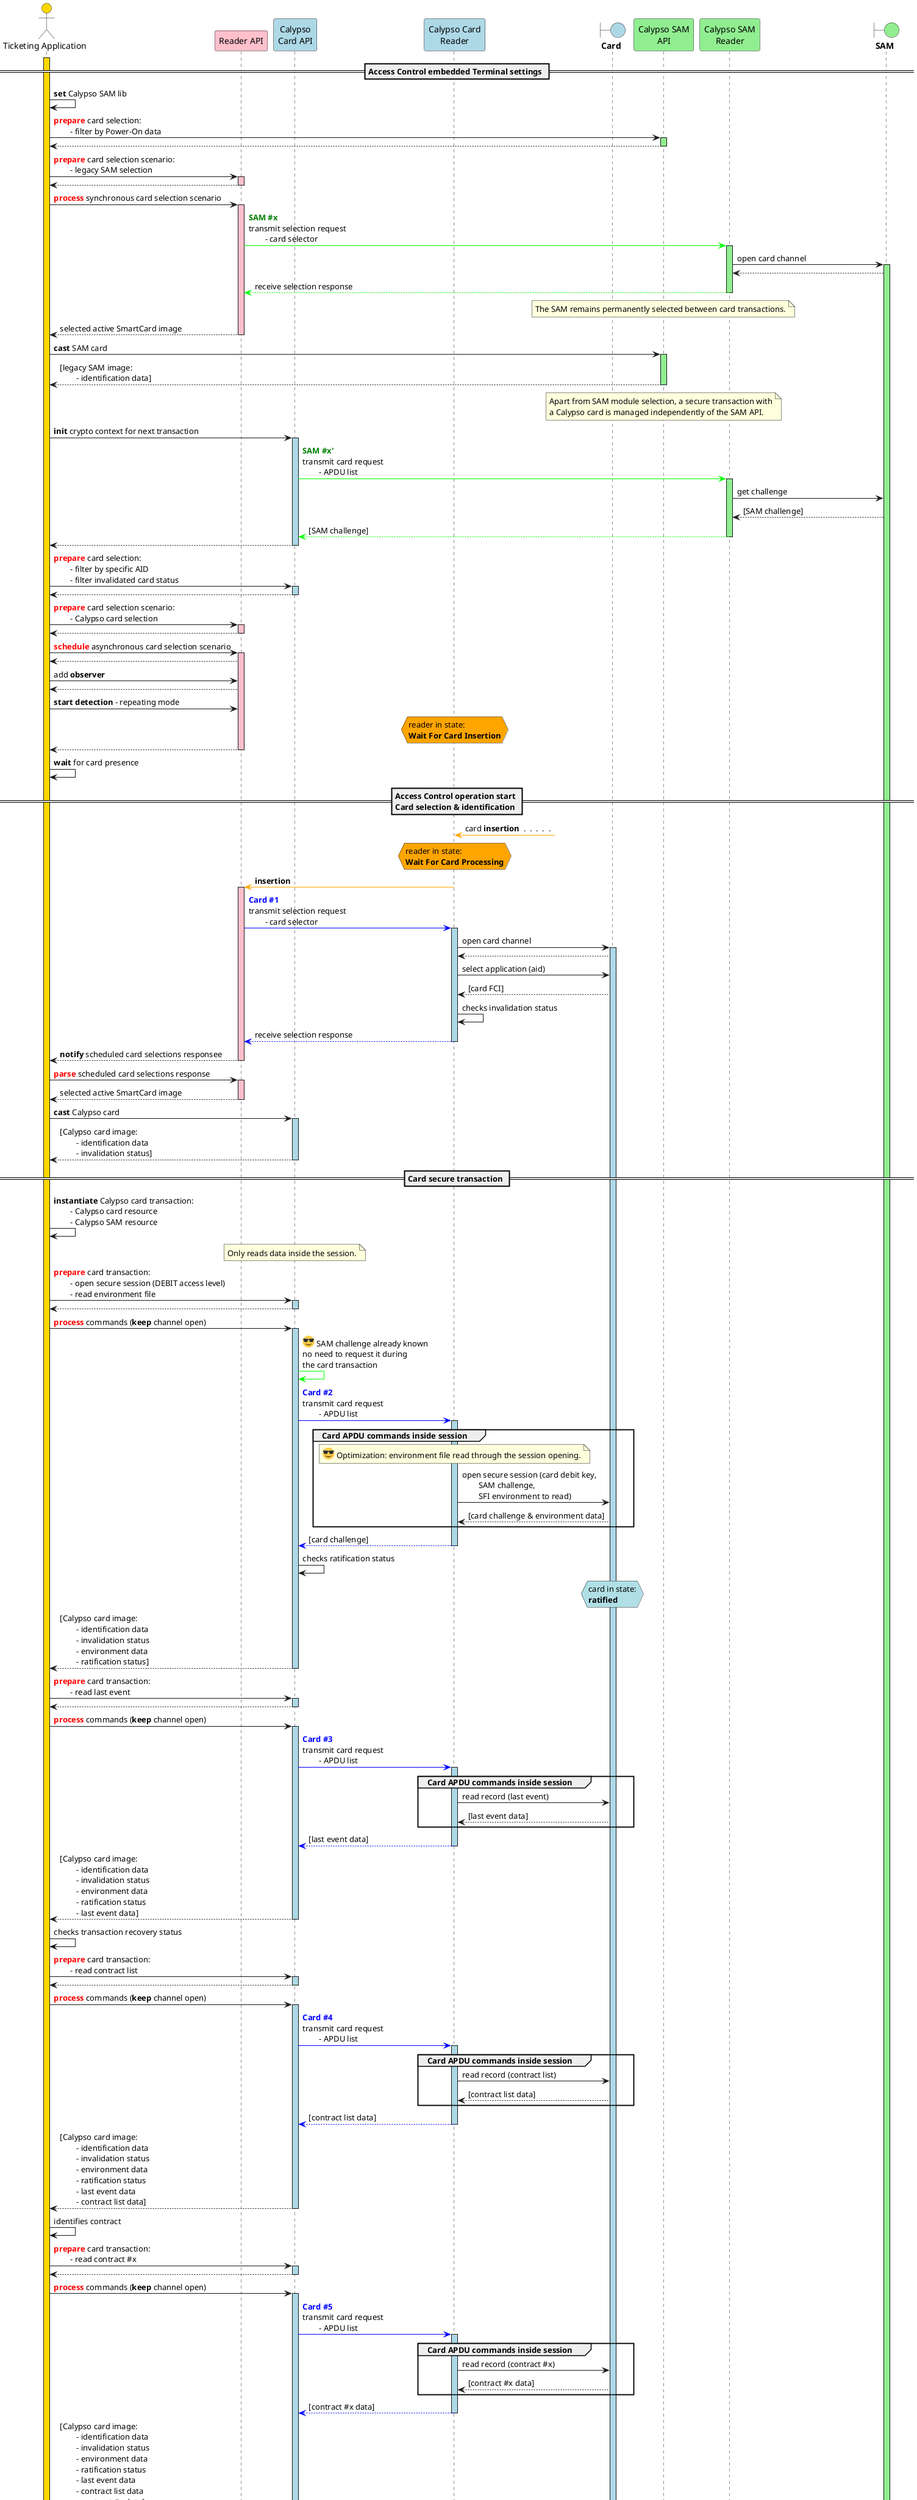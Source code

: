 @startuml

'skinparam ClassBorderColor #F1C40F
skinparam ClassBorderColor #D4AC0D
skinparam stereotypeABorderColor #A9DCDF
skinparam stereotypeIBorderColor #B4A7E5
skinparam stereotypeCBorderColor #ADD1B2
skinparam stereotypeEBorderColor #EB93DF
skinparam shadowing false

skinparam StateBorderColor #D4AC0D
skinparam ActivityBorderColor #D4AC0D

' Red
skinparam ClassBackgroundColor<<red>> #FDEDEC
skinparam ClassBorderColor<<red>> #E74C3C
hide <<red>> stereotype
' Purple
skinparam ClassBackgroundColor<<purple>> #F4ECF7
skinparam ClassBorderColor<<purple>> #8E44AD
hide <<purple>> stereotype
' blue
skinparam ClassBackgroundColor<<blue>> #EBF5FB
skinparam ClassBorderColor<<blue>> #3498DB
hide <<blue>> stereotype
' Green
skinparam ClassBackgroundColor<<green>> #EAFAF1
skinparam ClassBorderColor<<green>> #2ECC71
hide <<green>> stereotype

' Orange
skinparam ClassBackgroundColor<<orange>> #FDF2E9
skinparam ClassBorderColor<<orange>> #E67E22
hide <<orange>> stereotype

' Grey
skinparam ClassBackgroundColor<<grey>> #EAECEE
skinparam ClassBorderColor<<grey>> #2C3E50
hide <<grey>> stereotype

actor "Ticketing Application" as app #gold
participant "Reader API" as rapi #pink
participant "Calypso\nCard API" as capi #lightBlue
participant "Calypso Card\nReader" as cardReader #lightBlue
boundary "**Card**" as card #lightBlue
participant "Calypso SAM\nAPI" as sapi #lightGreen
participant "Calypso SAM\nReader" as samReader #lightGreen
boundary "**SAM**" as sam #lightGreen

activate app #gold
'activate sam #lightGreen

== Access Control embedded Terminal settings ==

app->app: **set** Calypso SAM lib

app->sapi: <font color=red>**prepare**</font> card selection:\n\t- filter by Power-On data
activate sapi  #lightGreen
sapi-->app
deactivate sapi

app->rapi: <font color=red>**prepare**</font> card selection scenario:\n\t- legacy SAM selection
activate rapi  #pink
rapi-->app
deactivate rapi


app->rapi: <font color=red>**process**</font> synchronous card selection scenario
activate rapi  #pink
rapi-[#00FF00]>samReader: <font color=green>**SAM #x**</font>\ntransmit selection request\n\t- card selector
activate samReader #lightGreen


samReader->sam: open card channel
activate sam #lightGreen
sam-->samReader

samReader--[#00FF00]>rapi: receive selection response
deactivate samReader

note over sapi
    The SAM remains permanently selected between card transactions.
end note


rapi-->app: selected active SmartCard image
deactivate rapi

app->sapi: **cast** SAM card
activate sapi  #lightGreen
sapi-->app: [legacy SAM image:\n\t- identification data]
deactivate sapi

note over sapi
    Apart from SAM module selection, a secure transaction with
    a Calypso card is managed independently of the SAM API.
end note

app->capi: **init** crypto context for next transaction
activate capi  #lightBlue

capi-[#00FF00]>samReader: <font color=green>**SAM #x'**</font>\ntransmit card request\n\t- APDU list
activate samReader #lightGreen
samReader->sam: get challenge
sam-->samReader: [SAM challenge]
samReader-[#00FF00]->capi: [SAM challenge]
deactivate samReader

capi-->app
deactivate capi


app->capi: <font color=red>**prepare**</font> card selection:\n\t- filter by specific AID\n\t- filter invalidated card status
activate capi  #lightBlue
capi-->app
deactivate capi

app->rapi: <font color=red>**prepare**</font> card selection scenario:\n\t- Calypso card selection
activate rapi  #pink
rapi-->app
deactivate rapi

app->rapi: <font color=red>**schedule**</font> asynchronous card selection scenario
activate rapi  #pink
rapi-->app

app->rapi: add **observer**
rapi-->app
app->rapi: **start detection** - repeating mode

hnote over cardReader #Orange
reader in state:
**Wait For Card Insertion**
endhnote

rapi-->app

deactivate rapi

app->app: **wait** for card presence

== Access Control operation start\nCard selection & identification ==

cardReader<[#Orange]-? : card **insertion**  .  .  .  .  .

hnote over cardReader #Orange
reader in state:
**Wait For Card Processing**
endhnote

cardReader-[#Orange]>rapi: **insertion**

activate rapi  #pink
rapi-[#0000FF]>cardReader: <font color=blue>**Card #1**</font>\ntransmit selection request\n\t- card selector
activate cardReader #lightBlue

cardReader->card: open card channel
activate card #lightBlue
card-->cardReader
cardReader->card: select application (aid)
card-->cardReader: [card FCI]
cardReader->cardReader: checks invalidation status

cardReader--[#0000FF]>rapi: receive selection response
deactivate cardReader

rapi-->app: **notify** scheduled card selections responsee
deactivate rapi


app->rapi: <font color=red>**parse**</font> scheduled card selections response
activate rapi  #pink
rapi-->app: selected active SmartCard image
deactivate rapi

app->capi: **cast** Calypso card
activate capi  #lightBlue
capi-->app: [Calypso card image:\n\t- identification data\n\t- invalidation status]

deactivate capi

== Card secure transaction ==

app->app: **instantiate** Calypso card transaction:\n\t- Calypso card resource\n\t- Calypso SAM resource

note over capi
    Only reads data inside the session.
end note


app->capi: <font color=red>**prepare**</font> card transaction:\n\t- open secure session (DEBIT access level)\n\t- read environment file
activate capi  #lightBlue
capi-->app
deactivate capi

app->capi: <font color=red>**process**</font> commands (**keep** channel open)
activate capi  #lightBlue

capi-[#00FF00]>capi: <:sunglasses:> SAM challenge already known\nno need to request it during\nthe card transaction


capi-[#0000FF]>cardReader: <font color=blue>**Card #2**</font>\ntransmit card request\n\t- APDU list
activate cardReader #lightBlue

group Card APDU commands inside session
note over cardReader
    <:sunglasses:> Optimization: environment file read through the session opening.
end note

    cardReader->card: open secure session (card debit key,\n\tSAM challenge,\n\tSFI environment to read)
    card-->cardReader: [card challenge & environment data]
end

cardReader--[#0000FF]>capi: [card challenge]
deactivate cardReader
capi->capi: checks ratification status

hnote over card #PowderBlue
card in state:
**ratified**
endhnote

capi-->app: [Calypso card image:\n\t- identification data\n\t- invalidation status\n\t- environment data\n\t- ratification status]
deactivate capi

app->capi: <font color=red>**prepare**</font> card transaction:\n\t- read last event
activate capi  #lightBlue
capi-->app
deactivate capi

app->capi: <font color=red>**process**</font> commands (**keep** channel open)
activate capi  #lightBlue

capi-[#0000FF]>cardReader: <font color=blue>**Card #3**</font>\ntransmit card request\n\t- APDU list
activate cardReader #lightBlue

group Card APDU commands inside session
    cardReader->card: read record (last event)
    card-->cardReader: [last event data]
end

cardReader--[#0000FF]>capi: [last event data]
deactivate cardReader

capi-->app: [Calypso card image:\n\t- identification data\n\t- invalidation status\n\t- environment data\n\t- ratification status\n\t- last event data]
deactivate capi

app->app: checks transaction recovery status

app->capi: <font color=red>**prepare**</font> card transaction:\n\t- read contract list
activate capi  #lightBlue
capi-->app
deactivate capi

app->capi: <font color=red>**process**</font> commands (**keep** channel open)
activate capi  #lightBlue

capi-[#0000FF]>cardReader: <font color=blue>**Card #4**</font>\ntransmit card request\n\t- APDU list
activate cardReader #lightBlue

group Card APDU commands inside session
    cardReader->card: read record (contract list)
    card-->cardReader: [contract list data]
end

cardReader--[#0000FF]>capi: [contract list data]
deactivate cardReader

capi-->app: [Calypso card image:\n\t- identification data\n\t- invalidation status\n\t- environment data\n\t- ratification status\n\t- last event data\n\t- contract list data]
deactivate capi

app->app: identifies contract

app->capi: <font color=red>**prepare**</font> card transaction:\n\t- read contract #x
activate capi  #lightBlue
capi-->app
deactivate capi

app->capi: <font color=red>**process**</font> commands (**keep** channel open)
activate capi  #lightBlue

capi-[#0000FF]>cardReader: <font color=blue>**Card #5**</font>\ntransmit card request\n\t- APDU list
activate cardReader #lightBlue

group Card APDU commands inside session
    cardReader->card: read record (contract #x)
    card-->cardReader: [contract #x data]
end

cardReader--[#0000FF]>capi: [contract #x data]
deactivate cardReader

capi-->app: [Calypso card image:\n\t- identification data\n\t- invalidation status\n\t- environment data\n\t- ratification status\n\t- last event data\n\t- contract list data\n\t- contract #x data]
deactivate capi

app->app: identifies associated counter

app->capi: <font color=red>**prepare**</font> card transaction:\n\t- reader counter #x
activate capi  #lightBlue
capi-->app
deactivate capi

app->capi: <font color=red>**process**</font> commands (**keep** channel open)
activate capi  #lightBlue

capi-[#0000FF]>cardReader: <font color=blue>**Card #6**</font>\ntransmit card request\n\t- APDU list
activate cardReader #lightBlue

group Card APDU commands inside session
    cardReader->card: read record (counter #x)
    card-->cardReader: [counter #1 data]
end

cardReader--[#0000FF]>capi: [card challenge]
deactivate cardReader

capi-->app: [Calypso card image:\n\t- identification data\n\t- invalidation status\n\t- environment data\n\t- ratification status\n\t- last event data\n\t- contract list data\n\t- contract #x data\n\t- counter #x data]
deactivate capi

app->app: defines data to update

app->capi: <font color=red>**prepare**</font>:\n\t- decrease counter #x (new value)\n\t- append event record (new event)\n\t- close secure session (not ratified)
activate capi  #lightBlue

capi-->app
deactivate capi

app->capi: <font color=red>**process**</font> commands (**close** channel after)
activate capi  #lightBlue
capi->capi: anticipates the future card responses
note over capi
    If the current value of the counter #x were **unknown**, then the transmission of an additional card APDU
    message would be necessary to operate the decrease counter in a different message than the session closing.
end note

capi-[#00FF00]>samReader: <font color=green>**SAM #1**</font>\ntransmit card request\n\t- APDU list
activate samReader #lightGreen

note over samReader
    <:sunglasses:> All card session data managed within a single SAM command group.
end note

samReader->sam: select diversifier (card serial)
sam-->samReader
samReader->sam: digest init (opening data)
sam-->samReader
samReader->sam: digest update (read environment)
sam-->samReader
samReader->sam: digest update (last event)
sam-->samReader
samReader->sam: digest update (read contract list)
sam-->samReader
samReader->sam: digest update (read contract #x)
sam-->samReader
samReader->sam: digest update (read counters)
sam-->samReader
group <:sunglasses:> <font color=red>**anticipated**</font> Card APDU responses
    samReader->sam: digest update (decrease counter)
    sam-->samReader
    samReader->sam: digest update (append event record)
    sam-->samReader
end
samReader->sam: digest close
sam-->samReader: [SAM certificate]

samReader-[#00FF00]->capi: [SAM certificate]
deactivate samReader

capi-[#0000FF]>cardReader: <font color=blue>**Card #7**</font>\ntransmit card request\n\t- APDU list
activate cardReader #lightBlue

group Card APDU commands inside session
    cardReader->card: decrease counter (counter #1, value)
    card-->cardReader: [new counter value]
    cardReader->card: append record (event, data)
    card-->cardReader
end

cardReader->card: close secure session (SAM certificate,\n as **non-ratified**)
card-->cardReader: [card certificate]

hnote over card #PowderBlue
card in state:
**non-ratified**
endhnote

note over cardReader
    <:sunglasses:> ratification command immediately performed after session closing
end note

cardReader->card: ratification command
card-->cardReader

hnote over card #PowderBlue
card in state:
**ratified**
endhnote

cardReader-[#0000FF]->capi: [card certificate]
deactivate cardReader

hnote over cardReader #Orange
reader in state:
**Wait For Card Removal**
endhnote

== End of the contactless card transaction ==

capi-[#00FF00]>samReader: <font color=green>**SAM #2**</font>\ntransmit card request\n\t- APDU list
activate samReader #lightGreen
samReader->sam: digest authenticate (card certificate)
sam-->samReader: [authentication status]

samReader-[#00FF00]->capi: [authentification status]
deactivate samReader

capi-->app: [Calypso card image:\n\t- identification data\n\t- invalidation status\n\t- environment data\n\t- --ratification status--\n\t- last event data (updated)\n\t- contract list data\n\t- contract #x data\n\t- counter #x data (updated)]\nauthentification status
deactivate capi

app->app: card successfully authenticated <:champagne:>
app->? : notification & <size:18>**access granting**</size>

== End of the Access Control opertion ==

app->capi: **init** crypto context for next transaction
activate capi  #lightBlue

capi-[#00FF00]>samReader: <font color=green>**SAM #x'**</font>\ntransmit card request\n\t- APDU list
activate samReader #lightGreen
samReader->sam: get challenge
sam-->samReader: [SAM challenge]
samReader-[#00FF00]->capi: [SAM challenge]
deactivate samReader

capi-->app
deactivate capi

app->app: **wait** for card removal

deactivate card
destroy card
cardReader<[#Orange]-? : card **removal**  .  .  .  .  .

hnote over cardReader #Orange
reader in state:
**Wait For Card Insertion**
endhnote

cardReader-[#Orange]>rapi: **removal**

== ready for next card transaction ==

@enduml